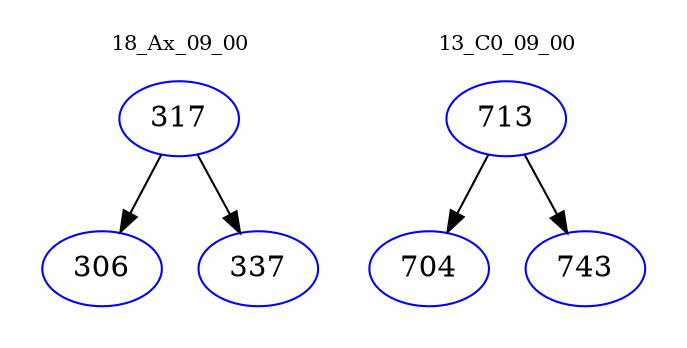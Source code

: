 digraph{
subgraph cluster_0 {
color = white
label = "18_Ax_09_00";
fontsize=10;
T0_317 [label="317", color="blue"]
T0_317 -> T0_306 [color="black"]
T0_306 [label="306", color="blue"]
T0_317 -> T0_337 [color="black"]
T0_337 [label="337", color="blue"]
}
subgraph cluster_1 {
color = white
label = "13_C0_09_00";
fontsize=10;
T1_713 [label="713", color="blue"]
T1_713 -> T1_704 [color="black"]
T1_704 [label="704", color="blue"]
T1_713 -> T1_743 [color="black"]
T1_743 [label="743", color="blue"]
}
}
